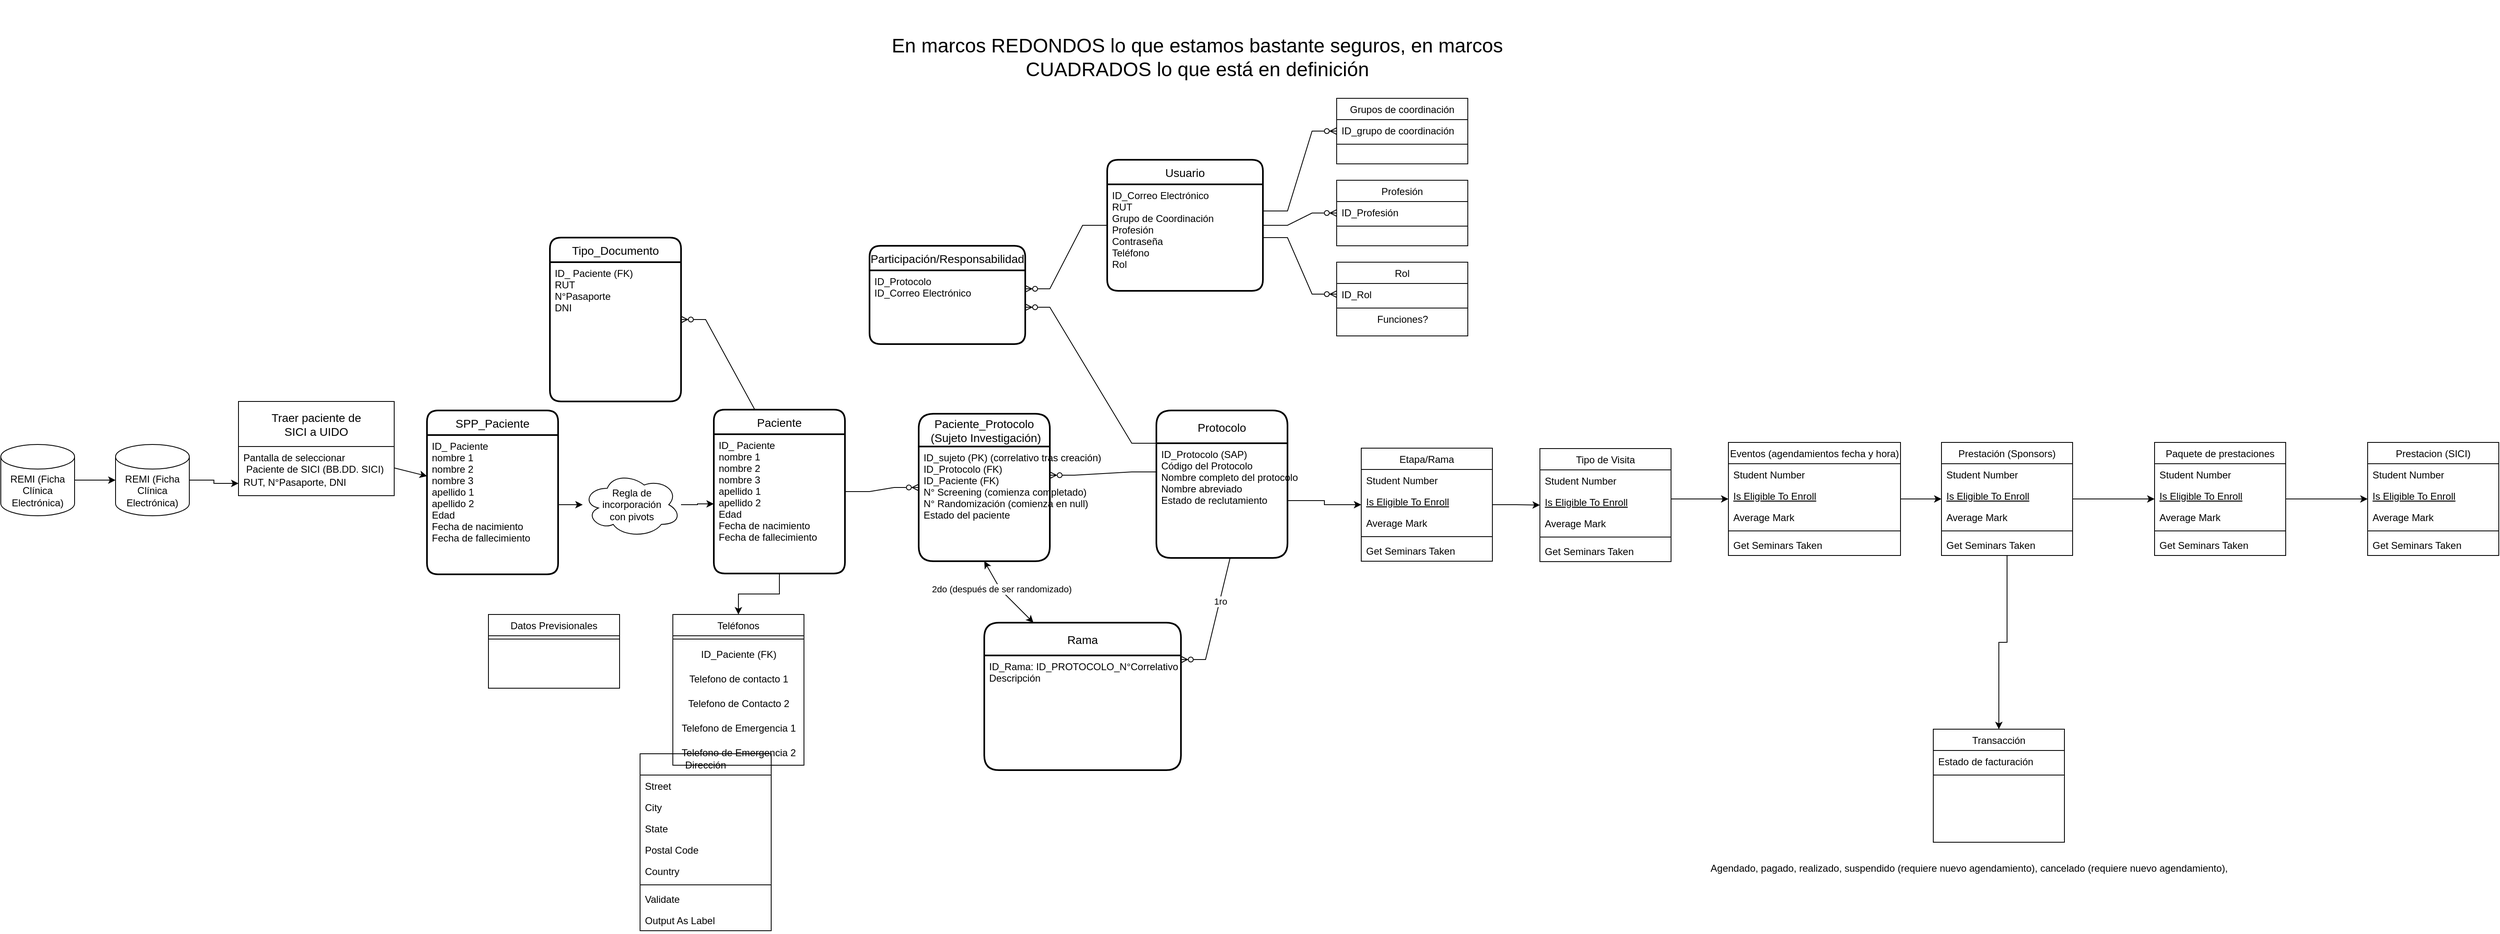 <mxfile version="20.4.0" type="github">
  <diagram id="C5RBs43oDa-KdzZeNtuy" name="Modelo de datos">
    <mxGraphModel dx="2506" dy="1562" grid="1" gridSize="10" guides="1" tooltips="1" connect="1" arrows="1" fold="1" page="1" pageScale="1" pageWidth="827" pageHeight="1169" math="0" shadow="0">
      <root>
        <mxCell id="WIyWlLk6GJQsqaUBKTNV-0" />
        <mxCell id="WIyWlLk6GJQsqaUBKTNV-1" parent="WIyWlLk6GJQsqaUBKTNV-0" />
        <mxCell id="o2q1ifa4VH7G2egXARDQ-42" style="edgeStyle=orthogonalEdgeStyle;rounded=0;orthogonalLoop=1;jettySize=auto;html=1;exitX=1;exitY=0.5;exitDx=0;exitDy=0;" parent="WIyWlLk6GJQsqaUBKTNV-1" source="6zTSTTlQzJXJBrJj9n_g-30" target="z5YawjzfUHT3OrqKKdno-17" edge="1">
          <mxGeometry relative="1" as="geometry">
            <mxPoint x="850.0" y="588" as="sourcePoint" />
          </mxGeometry>
        </mxCell>
        <mxCell id="o2q1ifa4VH7G2egXARDQ-59" value="" style="edgeStyle=orthogonalEdgeStyle;rounded=0;orthogonalLoop=1;jettySize=auto;html=1;" parent="WIyWlLk6GJQsqaUBKTNV-1" source="zkfFHV4jXpPFQw0GAbJ--6" target="z5YawjzfUHT3OrqKKdno-11" edge="1">
          <mxGeometry relative="1" as="geometry" />
        </mxCell>
        <mxCell id="zkfFHV4jXpPFQw0GAbJ--6" value="Paquete de prestaciones" style="swimlane;fontStyle=0;align=center;verticalAlign=top;childLayout=stackLayout;horizontal=1;startSize=26;horizontalStack=0;resizeParent=1;resizeLast=0;collapsible=1;marginBottom=0;rounded=0;shadow=0;strokeWidth=1;" parent="WIyWlLk6GJQsqaUBKTNV-1" vertex="1">
          <mxGeometry x="1648" y="530" width="160" height="138" as="geometry">
            <mxRectangle x="130" y="380" width="160" height="26" as="alternateBounds" />
          </mxGeometry>
        </mxCell>
        <mxCell id="zkfFHV4jXpPFQw0GAbJ--7" value="Student Number" style="text;align=left;verticalAlign=top;spacingLeft=4;spacingRight=4;overflow=hidden;rotatable=0;points=[[0,0.5],[1,0.5]];portConstraint=eastwest;" parent="zkfFHV4jXpPFQw0GAbJ--6" vertex="1">
          <mxGeometry y="26" width="160" height="26" as="geometry" />
        </mxCell>
        <mxCell id="zkfFHV4jXpPFQw0GAbJ--10" value="Is Eligible To Enroll" style="text;align=left;verticalAlign=top;spacingLeft=4;spacingRight=4;overflow=hidden;rotatable=0;points=[[0,0.5],[1,0.5]];portConstraint=eastwest;fontStyle=4" parent="zkfFHV4jXpPFQw0GAbJ--6" vertex="1">
          <mxGeometry y="52" width="160" height="26" as="geometry" />
        </mxCell>
        <mxCell id="zkfFHV4jXpPFQw0GAbJ--8" value="Average Mark" style="text;align=left;verticalAlign=top;spacingLeft=4;spacingRight=4;overflow=hidden;rotatable=0;points=[[0,0.5],[1,0.5]];portConstraint=eastwest;rounded=0;shadow=0;html=0;" parent="zkfFHV4jXpPFQw0GAbJ--6" vertex="1">
          <mxGeometry y="78" width="160" height="26" as="geometry" />
        </mxCell>
        <mxCell id="zkfFHV4jXpPFQw0GAbJ--9" value="" style="line;html=1;strokeWidth=1;align=left;verticalAlign=middle;spacingTop=-1;spacingLeft=3;spacingRight=3;rotatable=0;labelPosition=right;points=[];portConstraint=eastwest;" parent="zkfFHV4jXpPFQw0GAbJ--6" vertex="1">
          <mxGeometry y="104" width="160" height="8" as="geometry" />
        </mxCell>
        <mxCell id="zkfFHV4jXpPFQw0GAbJ--11" value="Get Seminars Taken" style="text;align=left;verticalAlign=top;spacingLeft=4;spacingRight=4;overflow=hidden;rotatable=0;points=[[0,0.5],[1,0.5]];portConstraint=eastwest;" parent="zkfFHV4jXpPFQw0GAbJ--6" vertex="1">
          <mxGeometry y="112" width="160" height="26" as="geometry" />
        </mxCell>
        <mxCell id="zkfFHV4jXpPFQw0GAbJ--17" value="Dirección" style="swimlane;fontStyle=0;align=center;verticalAlign=top;childLayout=stackLayout;horizontal=1;startSize=26;horizontalStack=0;resizeParent=1;resizeLast=0;collapsible=1;marginBottom=0;rounded=0;shadow=0;strokeWidth=1;" parent="WIyWlLk6GJQsqaUBKTNV-1" vertex="1">
          <mxGeometry x="-200" y="910" width="160" height="216" as="geometry">
            <mxRectangle x="550" y="140" width="160" height="26" as="alternateBounds" />
          </mxGeometry>
        </mxCell>
        <mxCell id="zkfFHV4jXpPFQw0GAbJ--18" value="Street" style="text;align=left;verticalAlign=top;spacingLeft=4;spacingRight=4;overflow=hidden;rotatable=0;points=[[0,0.5],[1,0.5]];portConstraint=eastwest;" parent="zkfFHV4jXpPFQw0GAbJ--17" vertex="1">
          <mxGeometry y="26" width="160" height="26" as="geometry" />
        </mxCell>
        <mxCell id="zkfFHV4jXpPFQw0GAbJ--19" value="City" style="text;align=left;verticalAlign=top;spacingLeft=4;spacingRight=4;overflow=hidden;rotatable=0;points=[[0,0.5],[1,0.5]];portConstraint=eastwest;rounded=0;shadow=0;html=0;" parent="zkfFHV4jXpPFQw0GAbJ--17" vertex="1">
          <mxGeometry y="52" width="160" height="26" as="geometry" />
        </mxCell>
        <mxCell id="zkfFHV4jXpPFQw0GAbJ--20" value="State" style="text;align=left;verticalAlign=top;spacingLeft=4;spacingRight=4;overflow=hidden;rotatable=0;points=[[0,0.5],[1,0.5]];portConstraint=eastwest;rounded=0;shadow=0;html=0;" parent="zkfFHV4jXpPFQw0GAbJ--17" vertex="1">
          <mxGeometry y="78" width="160" height="26" as="geometry" />
        </mxCell>
        <mxCell id="zkfFHV4jXpPFQw0GAbJ--21" value="Postal Code" style="text;align=left;verticalAlign=top;spacingLeft=4;spacingRight=4;overflow=hidden;rotatable=0;points=[[0,0.5],[1,0.5]];portConstraint=eastwest;rounded=0;shadow=0;html=0;" parent="zkfFHV4jXpPFQw0GAbJ--17" vertex="1">
          <mxGeometry y="104" width="160" height="26" as="geometry" />
        </mxCell>
        <mxCell id="zkfFHV4jXpPFQw0GAbJ--22" value="Country" style="text;align=left;verticalAlign=top;spacingLeft=4;spacingRight=4;overflow=hidden;rotatable=0;points=[[0,0.5],[1,0.5]];portConstraint=eastwest;rounded=0;shadow=0;html=0;" parent="zkfFHV4jXpPFQw0GAbJ--17" vertex="1">
          <mxGeometry y="130" width="160" height="26" as="geometry" />
        </mxCell>
        <mxCell id="zkfFHV4jXpPFQw0GAbJ--23" value="" style="line;html=1;strokeWidth=1;align=left;verticalAlign=middle;spacingTop=-1;spacingLeft=3;spacingRight=3;rotatable=0;labelPosition=right;points=[];portConstraint=eastwest;" parent="zkfFHV4jXpPFQw0GAbJ--17" vertex="1">
          <mxGeometry y="156" width="160" height="8" as="geometry" />
        </mxCell>
        <mxCell id="zkfFHV4jXpPFQw0GAbJ--24" value="Validate" style="text;align=left;verticalAlign=top;spacingLeft=4;spacingRight=4;overflow=hidden;rotatable=0;points=[[0,0.5],[1,0.5]];portConstraint=eastwest;" parent="zkfFHV4jXpPFQw0GAbJ--17" vertex="1">
          <mxGeometry y="164" width="160" height="26" as="geometry" />
        </mxCell>
        <mxCell id="zkfFHV4jXpPFQw0GAbJ--25" value="Output As Label" style="text;align=left;verticalAlign=top;spacingLeft=4;spacingRight=4;overflow=hidden;rotatable=0;points=[[0,0.5],[1,0.5]];portConstraint=eastwest;" parent="zkfFHV4jXpPFQw0GAbJ--17" vertex="1">
          <mxGeometry y="190" width="160" height="26" as="geometry" />
        </mxCell>
        <mxCell id="z5YawjzfUHT3OrqKKdno-11" value="Prestacion (SICI)" style="swimlane;fontStyle=0;align=center;verticalAlign=top;childLayout=stackLayout;horizontal=1;startSize=26;horizontalStack=0;resizeParent=1;resizeLast=0;collapsible=1;marginBottom=0;rounded=0;shadow=0;strokeWidth=1;" parent="WIyWlLk6GJQsqaUBKTNV-1" vertex="1">
          <mxGeometry x="1908" y="530" width="160" height="138" as="geometry">
            <mxRectangle x="130" y="380" width="160" height="26" as="alternateBounds" />
          </mxGeometry>
        </mxCell>
        <mxCell id="z5YawjzfUHT3OrqKKdno-12" value="Student Number" style="text;align=left;verticalAlign=top;spacingLeft=4;spacingRight=4;overflow=hidden;rotatable=0;points=[[0,0.5],[1,0.5]];portConstraint=eastwest;" parent="z5YawjzfUHT3OrqKKdno-11" vertex="1">
          <mxGeometry y="26" width="160" height="26" as="geometry" />
        </mxCell>
        <mxCell id="z5YawjzfUHT3OrqKKdno-13" value="Is Eligible To Enroll" style="text;align=left;verticalAlign=top;spacingLeft=4;spacingRight=4;overflow=hidden;rotatable=0;points=[[0,0.5],[1,0.5]];portConstraint=eastwest;fontStyle=4" parent="z5YawjzfUHT3OrqKKdno-11" vertex="1">
          <mxGeometry y="52" width="160" height="26" as="geometry" />
        </mxCell>
        <mxCell id="z5YawjzfUHT3OrqKKdno-14" value="Average Mark" style="text;align=left;verticalAlign=top;spacingLeft=4;spacingRight=4;overflow=hidden;rotatable=0;points=[[0,0.5],[1,0.5]];portConstraint=eastwest;rounded=0;shadow=0;html=0;" parent="z5YawjzfUHT3OrqKKdno-11" vertex="1">
          <mxGeometry y="78" width="160" height="26" as="geometry" />
        </mxCell>
        <mxCell id="z5YawjzfUHT3OrqKKdno-15" value="" style="line;html=1;strokeWidth=1;align=left;verticalAlign=middle;spacingTop=-1;spacingLeft=3;spacingRight=3;rotatable=0;labelPosition=right;points=[];portConstraint=eastwest;" parent="z5YawjzfUHT3OrqKKdno-11" vertex="1">
          <mxGeometry y="104" width="160" height="8" as="geometry" />
        </mxCell>
        <mxCell id="z5YawjzfUHT3OrqKKdno-16" value="Get Seminars Taken" style="text;align=left;verticalAlign=top;spacingLeft=4;spacingRight=4;overflow=hidden;rotatable=0;points=[[0,0.5],[1,0.5]];portConstraint=eastwest;" parent="z5YawjzfUHT3OrqKKdno-11" vertex="1">
          <mxGeometry y="112" width="160" height="26" as="geometry" />
        </mxCell>
        <mxCell id="o2q1ifa4VH7G2egXARDQ-8" value="" style="edgeStyle=orthogonalEdgeStyle;rounded=0;orthogonalLoop=1;jettySize=auto;html=1;" parent="WIyWlLk6GJQsqaUBKTNV-1" source="z5YawjzfUHT3OrqKKdno-17" target="o2q1ifa4VH7G2egXARDQ-2" edge="1">
          <mxGeometry relative="1" as="geometry" />
        </mxCell>
        <mxCell id="z5YawjzfUHT3OrqKKdno-17" value="Etapa/Rama" style="swimlane;fontStyle=0;align=center;verticalAlign=top;childLayout=stackLayout;horizontal=1;startSize=26;horizontalStack=0;resizeParent=1;resizeLast=0;collapsible=1;marginBottom=0;rounded=0;shadow=0;strokeWidth=1;" parent="WIyWlLk6GJQsqaUBKTNV-1" vertex="1">
          <mxGeometry x="680" y="537" width="160" height="138" as="geometry">
            <mxRectangle x="130" y="380" width="160" height="26" as="alternateBounds" />
          </mxGeometry>
        </mxCell>
        <mxCell id="z5YawjzfUHT3OrqKKdno-18" value="Student Number" style="text;align=left;verticalAlign=top;spacingLeft=4;spacingRight=4;overflow=hidden;rotatable=0;points=[[0,0.5],[1,0.5]];portConstraint=eastwest;" parent="z5YawjzfUHT3OrqKKdno-17" vertex="1">
          <mxGeometry y="26" width="160" height="26" as="geometry" />
        </mxCell>
        <mxCell id="z5YawjzfUHT3OrqKKdno-19" value="Is Eligible To Enroll" style="text;align=left;verticalAlign=top;spacingLeft=4;spacingRight=4;overflow=hidden;rotatable=0;points=[[0,0.5],[1,0.5]];portConstraint=eastwest;fontStyle=4" parent="z5YawjzfUHT3OrqKKdno-17" vertex="1">
          <mxGeometry y="52" width="160" height="26" as="geometry" />
        </mxCell>
        <mxCell id="z5YawjzfUHT3OrqKKdno-20" value="Average Mark" style="text;align=left;verticalAlign=top;spacingLeft=4;spacingRight=4;overflow=hidden;rotatable=0;points=[[0,0.5],[1,0.5]];portConstraint=eastwest;rounded=0;shadow=0;html=0;" parent="z5YawjzfUHT3OrqKKdno-17" vertex="1">
          <mxGeometry y="78" width="160" height="26" as="geometry" />
        </mxCell>
        <mxCell id="z5YawjzfUHT3OrqKKdno-21" value="" style="line;html=1;strokeWidth=1;align=left;verticalAlign=middle;spacingTop=-1;spacingLeft=3;spacingRight=3;rotatable=0;labelPosition=right;points=[];portConstraint=eastwest;" parent="z5YawjzfUHT3OrqKKdno-17" vertex="1">
          <mxGeometry y="104" width="160" height="8" as="geometry" />
        </mxCell>
        <mxCell id="z5YawjzfUHT3OrqKKdno-22" value="Get Seminars Taken" style="text;align=left;verticalAlign=top;spacingLeft=4;spacingRight=4;overflow=hidden;rotatable=0;points=[[0,0.5],[1,0.5]];portConstraint=eastwest;" parent="z5YawjzfUHT3OrqKKdno-17" vertex="1">
          <mxGeometry y="112" width="160" height="26" as="geometry" />
        </mxCell>
        <mxCell id="o2q1ifa4VH7G2egXARDQ-2" value="Tipo de Visita" style="swimlane;fontStyle=0;align=center;verticalAlign=top;childLayout=stackLayout;horizontal=1;startSize=26;horizontalStack=0;resizeParent=1;resizeLast=0;collapsible=1;marginBottom=0;rounded=0;shadow=0;strokeWidth=1;" parent="WIyWlLk6GJQsqaUBKTNV-1" vertex="1">
          <mxGeometry x="898" y="537.5" width="160" height="138" as="geometry">
            <mxRectangle x="130" y="380" width="160" height="26" as="alternateBounds" />
          </mxGeometry>
        </mxCell>
        <mxCell id="o2q1ifa4VH7G2egXARDQ-3" value="Student Number" style="text;align=left;verticalAlign=top;spacingLeft=4;spacingRight=4;overflow=hidden;rotatable=0;points=[[0,0.5],[1,0.5]];portConstraint=eastwest;" parent="o2q1ifa4VH7G2egXARDQ-2" vertex="1">
          <mxGeometry y="26" width="160" height="26" as="geometry" />
        </mxCell>
        <mxCell id="o2q1ifa4VH7G2egXARDQ-4" value="Is Eligible To Enroll" style="text;align=left;verticalAlign=top;spacingLeft=4;spacingRight=4;overflow=hidden;rotatable=0;points=[[0,0.5],[1,0.5]];portConstraint=eastwest;fontStyle=4" parent="o2q1ifa4VH7G2egXARDQ-2" vertex="1">
          <mxGeometry y="52" width="160" height="26" as="geometry" />
        </mxCell>
        <mxCell id="o2q1ifa4VH7G2egXARDQ-5" value="Average Mark" style="text;align=left;verticalAlign=top;spacingLeft=4;spacingRight=4;overflow=hidden;rotatable=0;points=[[0,0.5],[1,0.5]];portConstraint=eastwest;rounded=0;shadow=0;html=0;" parent="o2q1ifa4VH7G2egXARDQ-2" vertex="1">
          <mxGeometry y="78" width="160" height="26" as="geometry" />
        </mxCell>
        <mxCell id="o2q1ifa4VH7G2egXARDQ-6" value="" style="line;html=1;strokeWidth=1;align=left;verticalAlign=middle;spacingTop=-1;spacingLeft=3;spacingRight=3;rotatable=0;labelPosition=right;points=[];portConstraint=eastwest;" parent="o2q1ifa4VH7G2egXARDQ-2" vertex="1">
          <mxGeometry y="104" width="160" height="8" as="geometry" />
        </mxCell>
        <mxCell id="o2q1ifa4VH7G2egXARDQ-7" value="Get Seminars Taken" style="text;align=left;verticalAlign=top;spacingLeft=4;spacingRight=4;overflow=hidden;rotatable=0;points=[[0,0.5],[1,0.5]];portConstraint=eastwest;" parent="o2q1ifa4VH7G2egXARDQ-2" vertex="1">
          <mxGeometry y="112" width="160" height="26" as="geometry" />
        </mxCell>
        <mxCell id="o2q1ifa4VH7G2egXARDQ-58" value="" style="edgeStyle=orthogonalEdgeStyle;rounded=0;orthogonalLoop=1;jettySize=auto;html=1;" parent="WIyWlLk6GJQsqaUBKTNV-1" source="o2q1ifa4VH7G2egXARDQ-9" target="zkfFHV4jXpPFQw0GAbJ--6" edge="1">
          <mxGeometry relative="1" as="geometry" />
        </mxCell>
        <mxCell id="o2q1ifa4VH7G2egXARDQ-9" value="Prestación (Sponsors)" style="swimlane;fontStyle=0;align=center;verticalAlign=top;childLayout=stackLayout;horizontal=1;startSize=26;horizontalStack=0;resizeParent=1;resizeLast=0;collapsible=1;marginBottom=0;rounded=0;shadow=0;strokeWidth=1;" parent="WIyWlLk6GJQsqaUBKTNV-1" vertex="1">
          <mxGeometry x="1388" y="530" width="160" height="138" as="geometry">
            <mxRectangle x="130" y="380" width="160" height="26" as="alternateBounds" />
          </mxGeometry>
        </mxCell>
        <mxCell id="o2q1ifa4VH7G2egXARDQ-10" value="Student Number" style="text;align=left;verticalAlign=top;spacingLeft=4;spacingRight=4;overflow=hidden;rotatable=0;points=[[0,0.5],[1,0.5]];portConstraint=eastwest;" parent="o2q1ifa4VH7G2egXARDQ-9" vertex="1">
          <mxGeometry y="26" width="160" height="26" as="geometry" />
        </mxCell>
        <mxCell id="o2q1ifa4VH7G2egXARDQ-11" value="Is Eligible To Enroll" style="text;align=left;verticalAlign=top;spacingLeft=4;spacingRight=4;overflow=hidden;rotatable=0;points=[[0,0.5],[1,0.5]];portConstraint=eastwest;fontStyle=4" parent="o2q1ifa4VH7G2egXARDQ-9" vertex="1">
          <mxGeometry y="52" width="160" height="26" as="geometry" />
        </mxCell>
        <mxCell id="o2q1ifa4VH7G2egXARDQ-12" value="Average Mark" style="text;align=left;verticalAlign=top;spacingLeft=4;spacingRight=4;overflow=hidden;rotatable=0;points=[[0,0.5],[1,0.5]];portConstraint=eastwest;rounded=0;shadow=0;html=0;" parent="o2q1ifa4VH7G2egXARDQ-9" vertex="1">
          <mxGeometry y="78" width="160" height="26" as="geometry" />
        </mxCell>
        <mxCell id="o2q1ifa4VH7G2egXARDQ-13" value="" style="line;html=1;strokeWidth=1;align=left;verticalAlign=middle;spacingTop=-1;spacingLeft=3;spacingRight=3;rotatable=0;labelPosition=right;points=[];portConstraint=eastwest;" parent="o2q1ifa4VH7G2egXARDQ-9" vertex="1">
          <mxGeometry y="104" width="160" height="8" as="geometry" />
        </mxCell>
        <mxCell id="o2q1ifa4VH7G2egXARDQ-14" value="Get Seminars Taken" style="text;align=left;verticalAlign=top;spacingLeft=4;spacingRight=4;overflow=hidden;rotatable=0;points=[[0,0.5],[1,0.5]];portConstraint=eastwest;" parent="o2q1ifa4VH7G2egXARDQ-9" vertex="1">
          <mxGeometry y="112" width="160" height="26" as="geometry" />
        </mxCell>
        <mxCell id="o2q1ifa4VH7G2egXARDQ-44" value="Transacción" style="swimlane;fontStyle=0;align=center;verticalAlign=top;childLayout=stackLayout;horizontal=1;startSize=26;horizontalStack=0;resizeParent=1;resizeLast=0;collapsible=1;marginBottom=0;rounded=0;shadow=0;strokeWidth=1;" parent="WIyWlLk6GJQsqaUBKTNV-1" vertex="1">
          <mxGeometry x="1378" y="880" width="160" height="138" as="geometry">
            <mxRectangle x="130" y="380" width="160" height="26" as="alternateBounds" />
          </mxGeometry>
        </mxCell>
        <mxCell id="o2q1ifa4VH7G2egXARDQ-45" value="Estado de facturación" style="text;align=left;verticalAlign=top;spacingLeft=4;spacingRight=4;overflow=hidden;rotatable=0;points=[[0,0.5],[1,0.5]];portConstraint=eastwest;" parent="o2q1ifa4VH7G2egXARDQ-44" vertex="1">
          <mxGeometry y="26" width="160" height="26" as="geometry" />
        </mxCell>
        <mxCell id="o2q1ifa4VH7G2egXARDQ-48" value="" style="line;html=1;strokeWidth=1;align=left;verticalAlign=middle;spacingTop=-1;spacingLeft=3;spacingRight=3;rotatable=0;labelPosition=right;points=[];portConstraint=eastwest;" parent="o2q1ifa4VH7G2egXARDQ-44" vertex="1">
          <mxGeometry y="52" width="160" height="8" as="geometry" />
        </mxCell>
        <mxCell id="o2q1ifa4VH7G2egXARDQ-54" value="Agendado, pagado, realizado, suspendido (requiere nuevo agendamiento), cancelado (requiere nuevo agendamiento),&amp;nbsp;" style="text;html=1;align=center;verticalAlign=middle;resizable=0;points=[];autosize=1;strokeColor=none;fillColor=none;" parent="WIyWlLk6GJQsqaUBKTNV-1" vertex="1">
          <mxGeometry x="1098" y="1040" width="650" height="20" as="geometry" />
        </mxCell>
        <mxCell id="o2q1ifa4VH7G2egXARDQ-69" value="Grupos de coordinación&#xa;" style="swimlane;fontStyle=0;align=center;verticalAlign=top;childLayout=stackLayout;horizontal=1;startSize=26;horizontalStack=0;resizeParent=1;resizeLast=0;collapsible=1;marginBottom=0;rounded=0;shadow=0;strokeWidth=1;" parent="WIyWlLk6GJQsqaUBKTNV-1" vertex="1">
          <mxGeometry x="650" y="110" width="160" height="80" as="geometry">
            <mxRectangle x="340" y="380" width="170" height="26" as="alternateBounds" />
          </mxGeometry>
        </mxCell>
        <mxCell id="o2q1ifa4VH7G2egXARDQ-70" value="ID_grupo de coordinación" style="text;align=left;verticalAlign=top;spacingLeft=4;spacingRight=4;overflow=hidden;rotatable=0;points=[[0,0.5],[1,0.5]];portConstraint=eastwest;" parent="o2q1ifa4VH7G2egXARDQ-69" vertex="1">
          <mxGeometry y="26" width="160" height="26" as="geometry" />
        </mxCell>
        <mxCell id="o2q1ifa4VH7G2egXARDQ-77" value="" style="line;html=1;strokeWidth=1;align=left;verticalAlign=middle;spacingTop=-1;spacingLeft=3;spacingRight=3;rotatable=0;labelPosition=right;points=[];portConstraint=eastwest;" parent="o2q1ifa4VH7G2egXARDQ-69" vertex="1">
          <mxGeometry y="52" width="160" height="8" as="geometry" />
        </mxCell>
        <mxCell id="o2q1ifa4VH7G2egXARDQ-78" value="Profesión" style="swimlane;fontStyle=0;align=center;verticalAlign=top;childLayout=stackLayout;horizontal=1;startSize=26;horizontalStack=0;resizeParent=1;resizeLast=0;collapsible=1;marginBottom=0;rounded=0;shadow=0;strokeWidth=1;" parent="WIyWlLk6GJQsqaUBKTNV-1" vertex="1">
          <mxGeometry x="650" y="210" width="160" height="80" as="geometry">
            <mxRectangle x="340" y="380" width="170" height="26" as="alternateBounds" />
          </mxGeometry>
        </mxCell>
        <mxCell id="o2q1ifa4VH7G2egXARDQ-79" value="ID_Profesión" style="text;align=left;verticalAlign=top;spacingLeft=4;spacingRight=4;overflow=hidden;rotatable=0;points=[[0,0.5],[1,0.5]];portConstraint=eastwest;" parent="o2q1ifa4VH7G2egXARDQ-78" vertex="1">
          <mxGeometry y="26" width="160" height="26" as="geometry" />
        </mxCell>
        <mxCell id="o2q1ifa4VH7G2egXARDQ-80" value="" style="line;html=1;strokeWidth=1;align=left;verticalAlign=middle;spacingTop=-1;spacingLeft=3;spacingRight=3;rotatable=0;labelPosition=right;points=[];portConstraint=eastwest;" parent="o2q1ifa4VH7G2egXARDQ-78" vertex="1">
          <mxGeometry y="52" width="160" height="8" as="geometry" />
        </mxCell>
        <mxCell id="o2q1ifa4VH7G2egXARDQ-81" value="Rol" style="swimlane;fontStyle=0;align=center;verticalAlign=top;childLayout=stackLayout;horizontal=1;startSize=26;horizontalStack=0;resizeParent=1;resizeLast=0;collapsible=1;marginBottom=0;rounded=0;shadow=0;strokeWidth=1;" parent="WIyWlLk6GJQsqaUBKTNV-1" vertex="1">
          <mxGeometry x="650" y="310" width="160" height="90" as="geometry">
            <mxRectangle x="340" y="380" width="170" height="26" as="alternateBounds" />
          </mxGeometry>
        </mxCell>
        <mxCell id="o2q1ifa4VH7G2egXARDQ-82" value="ID_Rol" style="text;align=left;verticalAlign=top;spacingLeft=4;spacingRight=4;overflow=hidden;rotatable=0;points=[[0,0.5],[1,0.5]];portConstraint=eastwest;" parent="o2q1ifa4VH7G2egXARDQ-81" vertex="1">
          <mxGeometry y="26" width="160" height="26" as="geometry" />
        </mxCell>
        <mxCell id="o2q1ifa4VH7G2egXARDQ-83" value="" style="line;html=1;strokeWidth=1;align=left;verticalAlign=middle;spacingTop=-1;spacingLeft=3;spacingRight=3;rotatable=0;labelPosition=right;points=[];portConstraint=eastwest;" parent="o2q1ifa4VH7G2egXARDQ-81" vertex="1">
          <mxGeometry y="52" width="160" height="8" as="geometry" />
        </mxCell>
        <mxCell id="o2q1ifa4VH7G2egXARDQ-98" value="Funciones?" style="text;html=1;align=center;verticalAlign=middle;resizable=0;points=[];autosize=1;strokeColor=none;fillColor=none;" parent="o2q1ifa4VH7G2egXARDQ-81" vertex="1">
          <mxGeometry y="60" width="160" height="20" as="geometry" />
        </mxCell>
        <mxCell id="o2q1ifa4VH7G2egXARDQ-86" value="" style="edgeStyle=entityRelationEdgeStyle;fontSize=12;html=1;endArrow=ERzeroToMany;endFill=1;rounded=0;exitX=1;exitY=0.25;exitDx=0;exitDy=0;" parent="WIyWlLk6GJQsqaUBKTNV-1" source="6zTSTTlQzJXJBrJj9n_g-22" target="o2q1ifa4VH7G2egXARDQ-69" edge="1">
          <mxGeometry width="100" height="100" relative="1" as="geometry">
            <mxPoint x="560" y="258" as="sourcePoint" />
            <mxPoint x="630" y="200" as="targetPoint" />
          </mxGeometry>
        </mxCell>
        <mxCell id="o2q1ifa4VH7G2egXARDQ-87" value="" style="edgeStyle=entityRelationEdgeStyle;fontSize=12;html=1;endArrow=ERzeroToMany;endFill=1;rounded=0;" parent="WIyWlLk6GJQsqaUBKTNV-1" source="6zTSTTlQzJXJBrJj9n_g-21" target="o2q1ifa4VH7G2egXARDQ-78" edge="1">
          <mxGeometry width="100" height="100" relative="1" as="geometry">
            <mxPoint x="590" y="170" as="sourcePoint" />
            <mxPoint x="320" y="210" as="targetPoint" />
          </mxGeometry>
        </mxCell>
        <mxCell id="o2q1ifa4VH7G2egXARDQ-88" value="" style="edgeStyle=entityRelationEdgeStyle;fontSize=12;html=1;endArrow=ERzeroToMany;endFill=1;rounded=0;entryX=0;entryY=0.5;entryDx=0;entryDy=0;exitX=1;exitY=0.5;exitDx=0;exitDy=0;" parent="WIyWlLk6GJQsqaUBKTNV-1" source="6zTSTTlQzJXJBrJj9n_g-22" target="o2q1ifa4VH7G2egXARDQ-82" edge="1">
          <mxGeometry width="100" height="100" relative="1" as="geometry">
            <mxPoint x="560" y="258" as="sourcePoint" />
            <mxPoint x="320" y="320" as="targetPoint" />
          </mxGeometry>
        </mxCell>
        <mxCell id="o2q1ifa4VH7G2egXARDQ-99" value="Participación/Responsabilidad" style="swimlane;childLayout=stackLayout;horizontal=1;startSize=30;horizontalStack=0;rounded=1;fontSize=14;fontStyle=0;strokeWidth=2;resizeParent=0;resizeLast=1;shadow=0;dashed=0;align=center;" parent="WIyWlLk6GJQsqaUBKTNV-1" vertex="1">
          <mxGeometry x="80" y="290" width="190" height="120" as="geometry" />
        </mxCell>
        <mxCell id="o2q1ifa4VH7G2egXARDQ-100" value="ID_Protocolo&#xa;ID_Correo Electrónico" style="align=left;strokeColor=none;fillColor=none;spacingLeft=4;fontSize=12;verticalAlign=top;resizable=0;rotatable=0;part=1;" parent="o2q1ifa4VH7G2egXARDQ-99" vertex="1">
          <mxGeometry y="30" width="190" height="90" as="geometry" />
        </mxCell>
        <mxCell id="o2q1ifa4VH7G2egXARDQ-101" value="" style="edgeStyle=entityRelationEdgeStyle;fontSize=12;html=1;endArrow=ERzeroToMany;endFill=1;rounded=0;entryX=1;entryY=0.25;entryDx=0;entryDy=0;" parent="WIyWlLk6GJQsqaUBKTNV-1" source="6zTSTTlQzJXJBrJj9n_g-21" target="o2q1ifa4VH7G2egXARDQ-100" edge="1">
          <mxGeometry width="100" height="100" relative="1" as="geometry">
            <mxPoint x="450" y="286" as="sourcePoint" />
            <mxPoint x="190" y="370" as="targetPoint" />
          </mxGeometry>
        </mxCell>
        <mxCell id="6zTSTTlQzJXJBrJj9n_g-49" value="" style="edgeStyle=orthogonalEdgeStyle;rounded=0;orthogonalLoop=1;jettySize=auto;html=1;fontSize=24;" parent="WIyWlLk6GJQsqaUBKTNV-1" source="OjmSdSg9R2nAoR8jusWb-0" target="o2q1ifa4VH7G2egXARDQ-9" edge="1">
          <mxGeometry relative="1" as="geometry" />
        </mxCell>
        <mxCell id="OjmSdSg9R2nAoR8jusWb-0" value="Eventos (agendamientos fecha y hora)" style="swimlane;fontStyle=0;align=center;verticalAlign=top;childLayout=stackLayout;horizontal=1;startSize=26;horizontalStack=0;resizeParent=1;resizeLast=0;collapsible=1;marginBottom=0;rounded=0;shadow=0;strokeWidth=1;hachureGap=4;" parent="WIyWlLk6GJQsqaUBKTNV-1" vertex="1">
          <mxGeometry x="1128" y="530" width="210" height="138" as="geometry">
            <mxRectangle x="130" y="380" width="160" height="26" as="alternateBounds" />
          </mxGeometry>
        </mxCell>
        <mxCell id="OjmSdSg9R2nAoR8jusWb-1" value="Student Number" style="text;align=left;verticalAlign=top;spacingLeft=4;spacingRight=4;overflow=hidden;rotatable=0;points=[[0,0.5],[1,0.5]];portConstraint=eastwest;" parent="OjmSdSg9R2nAoR8jusWb-0" vertex="1">
          <mxGeometry y="26" width="210" height="26" as="geometry" />
        </mxCell>
        <mxCell id="OjmSdSg9R2nAoR8jusWb-2" value="Is Eligible To Enroll" style="text;align=left;verticalAlign=top;spacingLeft=4;spacingRight=4;overflow=hidden;rotatable=0;points=[[0,0.5],[1,0.5]];portConstraint=eastwest;fontStyle=4" parent="OjmSdSg9R2nAoR8jusWb-0" vertex="1">
          <mxGeometry y="52" width="210" height="26" as="geometry" />
        </mxCell>
        <mxCell id="OjmSdSg9R2nAoR8jusWb-3" value="Average Mark" style="text;align=left;verticalAlign=top;spacingLeft=4;spacingRight=4;overflow=hidden;rotatable=0;points=[[0,0.5],[1,0.5]];portConstraint=eastwest;rounded=0;shadow=0;html=0;" parent="OjmSdSg9R2nAoR8jusWb-0" vertex="1">
          <mxGeometry y="78" width="210" height="26" as="geometry" />
        </mxCell>
        <mxCell id="OjmSdSg9R2nAoR8jusWb-4" value="" style="line;html=1;strokeWidth=1;align=left;verticalAlign=middle;spacingTop=-1;spacingLeft=3;spacingRight=3;rotatable=0;labelPosition=right;points=[];portConstraint=eastwest;" parent="OjmSdSg9R2nAoR8jusWb-0" vertex="1">
          <mxGeometry y="104" width="210" height="8" as="geometry" />
        </mxCell>
        <mxCell id="OjmSdSg9R2nAoR8jusWb-5" value="Get Seminars Taken" style="text;align=left;verticalAlign=top;spacingLeft=4;spacingRight=4;overflow=hidden;rotatable=0;points=[[0,0.5],[1,0.5]];portConstraint=eastwest;" parent="OjmSdSg9R2nAoR8jusWb-0" vertex="1">
          <mxGeometry y="112" width="210" height="26" as="geometry" />
        </mxCell>
        <mxCell id="6zTSTTlQzJXJBrJj9n_g-6" value="" style="edgeStyle=entityRelationEdgeStyle;fontSize=12;html=1;endArrow=ERzeroToMany;endFill=1;rounded=0;entryX=1;entryY=0.5;entryDx=0;entryDy=0;exitX=0;exitY=0;exitDx=0;exitDy=0;" parent="WIyWlLk6GJQsqaUBKTNV-1" source="6zTSTTlQzJXJBrJj9n_g-30" target="o2q1ifa4VH7G2egXARDQ-100" edge="1">
          <mxGeometry width="100" height="100" relative="1" as="geometry">
            <mxPoint x="690.0" y="532" as="sourcePoint" />
            <mxPoint x="320" y="400" as="targetPoint" />
          </mxGeometry>
        </mxCell>
        <mxCell id="6zTSTTlQzJXJBrJj9n_g-8" value="Paciente" style="swimlane;childLayout=stackLayout;horizontal=1;startSize=30;horizontalStack=0;rounded=1;fontSize=14;fontStyle=0;strokeWidth=2;resizeParent=0;resizeLast=1;shadow=0;dashed=0;align=center;" parent="WIyWlLk6GJQsqaUBKTNV-1" vertex="1">
          <mxGeometry x="-110" y="490" width="160" height="200" as="geometry" />
        </mxCell>
        <mxCell id="6zTSTTlQzJXJBrJj9n_g-9" value="ID_ Paciente&#xa;nombre 1&#xa;nombre 2&#xa;nombre 3&#xa;apellido 1&#xa;apellido 2&#xa;Edad&#xa;Fecha de nacimiento&#xa;Fecha de fallecimiento" style="align=left;strokeColor=none;fillColor=none;spacingLeft=4;fontSize=12;verticalAlign=top;resizable=0;rotatable=0;part=1;" parent="6zTSTTlQzJXJBrJj9n_g-8" vertex="1">
          <mxGeometry y="30" width="160" height="170" as="geometry" />
        </mxCell>
        <mxCell id="6zTSTTlQzJXJBrJj9n_g-10" value="REMI (Ficha Clínica Electrónica)" style="shape=cylinder3;whiteSpace=wrap;html=1;boundedLbl=1;backgroundOutline=1;size=15;" parent="WIyWlLk6GJQsqaUBKTNV-1" vertex="1">
          <mxGeometry x="-980" y="532.5" width="90" height="87" as="geometry" />
        </mxCell>
        <mxCell id="6zTSTTlQzJXJBrJj9n_g-11" value="" style="endArrow=classic;html=1;rounded=0;exitX=1;exitY=0.5;exitDx=0;exitDy=0;exitPerimeter=0;" parent="WIyWlLk6GJQsqaUBKTNV-1" source="6zTSTTlQzJXJBrJj9n_g-10" target="oAlLGOrR3hh61o7wbB05-12" edge="1">
          <mxGeometry width="50" height="50" relative="1" as="geometry">
            <mxPoint x="-260" y="710" as="sourcePoint" />
            <mxPoint x="-350" y="581" as="targetPoint" />
          </mxGeometry>
        </mxCell>
        <mxCell id="6zTSTTlQzJXJBrJj9n_g-14" value="Traer paciente de&#xa;SICI a UIDO" style="swimlane;fontStyle=0;childLayout=stackLayout;horizontal=1;startSize=55;horizontalStack=0;resizeParent=1;resizeParentMax=0;resizeLast=0;collapsible=1;marginBottom=0;align=center;fontSize=14;" parent="WIyWlLk6GJQsqaUBKTNV-1" vertex="1">
          <mxGeometry x="-690" y="480" width="190" height="115" as="geometry" />
        </mxCell>
        <mxCell id="6zTSTTlQzJXJBrJj9n_g-15" value="Pantalla de seleccionar&#xa; Paciente de SICI (BB.DD. SICI)" style="text;strokeColor=none;fillColor=none;spacingLeft=4;spacingRight=4;overflow=hidden;rotatable=0;points=[[0,0.5],[1,0.5]];portConstraint=eastwest;fontSize=12;" parent="6zTSTTlQzJXJBrJj9n_g-14" vertex="1">
          <mxGeometry y="55" width="190" height="30" as="geometry" />
        </mxCell>
        <mxCell id="6zTSTTlQzJXJBrJj9n_g-16" value="RUT, N°Pasaporte, DNI" style="text;strokeColor=none;fillColor=none;spacingLeft=4;spacingRight=4;overflow=hidden;rotatable=0;points=[[0,0.5],[1,0.5]];portConstraint=eastwest;fontSize=12;" parent="6zTSTTlQzJXJBrJj9n_g-14" vertex="1">
          <mxGeometry y="85" width="190" height="30" as="geometry" />
        </mxCell>
        <mxCell id="6zTSTTlQzJXJBrJj9n_g-18" value="" style="endArrow=classic;html=1;rounded=0;" parent="WIyWlLk6GJQsqaUBKTNV-1" source="6zTSTTlQzJXJBrJj9n_g-14" target="oAlLGOrR3hh61o7wbB05-26" edge="1">
          <mxGeometry width="50" height="50" relative="1" as="geometry">
            <mxPoint x="-380" y="591" as="sourcePoint" />
            <mxPoint x="-340" y="589.833" as="targetPoint" />
            <Array as="points" />
          </mxGeometry>
        </mxCell>
        <mxCell id="6zTSTTlQzJXJBrJj9n_g-21" value="Usuario" style="swimlane;childLayout=stackLayout;horizontal=1;startSize=30;horizontalStack=0;rounded=1;fontSize=14;fontStyle=0;strokeWidth=2;resizeParent=0;resizeLast=1;shadow=0;dashed=0;align=center;" parent="WIyWlLk6GJQsqaUBKTNV-1" vertex="1">
          <mxGeometry x="370" y="185" width="190" height="160" as="geometry" />
        </mxCell>
        <mxCell id="6zTSTTlQzJXJBrJj9n_g-22" value="ID_Correo Electrónico&#xa;RUT&#xa;Grupo de Coordinación&#xa;Profesión&#xa;Contraseña&#xa;Teléfono&#xa;Rol&#xa;" style="align=left;strokeColor=none;fillColor=none;spacingLeft=4;fontSize=12;verticalAlign=top;resizable=0;rotatable=0;part=1;" parent="6zTSTTlQzJXJBrJj9n_g-21" vertex="1">
          <mxGeometry y="30" width="190" height="130" as="geometry" />
        </mxCell>
        <mxCell id="6zTSTTlQzJXJBrJj9n_g-24" value="Paciente_Protocolo&#xa; (Sujeto Investigación)" style="swimlane;childLayout=stackLayout;horizontal=1;startSize=40;horizontalStack=0;rounded=1;fontSize=14;fontStyle=0;strokeWidth=2;resizeParent=0;resizeLast=1;shadow=0;dashed=0;align=center;" parent="WIyWlLk6GJQsqaUBKTNV-1" vertex="1">
          <mxGeometry x="140" y="495" width="160" height="180" as="geometry" />
        </mxCell>
        <mxCell id="6zTSTTlQzJXJBrJj9n_g-25" value="ID_sujeto (PK) (correlativo tras creación)&#xa;ID_Protocolo (FK)&#xa;ID_Paciente (FK)&#xa;N° Screening (comienza completado)&#xa;N° Randomización (comienza en null)&#xa;Estado del paciente" style="align=left;strokeColor=none;fillColor=none;spacingLeft=4;fontSize=12;verticalAlign=top;resizable=0;rotatable=0;part=1;" parent="6zTSTTlQzJXJBrJj9n_g-24" vertex="1">
          <mxGeometry y="40" width="160" height="140" as="geometry" />
        </mxCell>
        <mxCell id="6zTSTTlQzJXJBrJj9n_g-28" value="&lt;font style=&quot;font-size: 24px;&quot;&gt;En marcos REDONDOS lo que estamos bastante seguros, en marcos CUADRADOS lo que está en definición&lt;/font&gt;" style="text;html=1;strokeColor=none;fillColor=none;align=center;verticalAlign=middle;whiteSpace=wrap;rounded=0;" parent="WIyWlLk6GJQsqaUBKTNV-1" vertex="1">
          <mxGeometry x="70" y="-10" width="820" height="140" as="geometry" />
        </mxCell>
        <mxCell id="6zTSTTlQzJXJBrJj9n_g-29" value="Protocolo" style="swimlane;childLayout=stackLayout;horizontal=1;startSize=40;horizontalStack=0;rounded=1;fontSize=14;fontStyle=0;strokeWidth=2;resizeParent=0;resizeLast=1;shadow=0;dashed=0;align=center;" parent="WIyWlLk6GJQsqaUBKTNV-1" vertex="1">
          <mxGeometry x="430" y="491" width="160" height="180" as="geometry" />
        </mxCell>
        <mxCell id="6zTSTTlQzJXJBrJj9n_g-30" value="ID_Protocolo (SAP)&#xa;Código del Protocolo&#xa;Nombre completo del protocolo&#xa;Nombre abreviado&#xa;Estado de reclutamiento" style="align=left;strokeColor=none;fillColor=none;spacingLeft=4;fontSize=12;verticalAlign=top;resizable=0;rotatable=0;part=1;" parent="6zTSTTlQzJXJBrJj9n_g-29" vertex="1">
          <mxGeometry y="40" width="160" height="140" as="geometry" />
        </mxCell>
        <mxCell id="6zTSTTlQzJXJBrJj9n_g-31" value="" style="edgeStyle=entityRelationEdgeStyle;fontSize=12;html=1;endArrow=ERzeroToMany;endFill=1;rounded=0;entryX=1;entryY=0.25;entryDx=0;entryDy=0;exitX=0;exitY=0.25;exitDx=0;exitDy=0;" parent="WIyWlLk6GJQsqaUBKTNV-1" source="6zTSTTlQzJXJBrJj9n_g-30" target="6zTSTTlQzJXJBrJj9n_g-25" edge="1">
          <mxGeometry width="100" height="100" relative="1" as="geometry">
            <mxPoint x="515.0" y="507" as="sourcePoint" />
            <mxPoint x="415" y="584.5" as="targetPoint" />
          </mxGeometry>
        </mxCell>
        <mxCell id="6zTSTTlQzJXJBrJj9n_g-34" value="Datos Previsionales" style="swimlane;fontStyle=0;align=center;verticalAlign=top;childLayout=stackLayout;horizontal=1;startSize=26;horizontalStack=0;resizeParent=1;resizeLast=0;collapsible=1;marginBottom=0;rounded=0;shadow=0;strokeWidth=1;" parent="WIyWlLk6GJQsqaUBKTNV-1" vertex="1">
          <mxGeometry x="-385" y="740" width="160" height="90" as="geometry">
            <mxRectangle x="550" y="140" width="160" height="26" as="alternateBounds" />
          </mxGeometry>
        </mxCell>
        <mxCell id="6zTSTTlQzJXJBrJj9n_g-40" value="" style="line;html=1;strokeWidth=1;align=left;verticalAlign=middle;spacingTop=-1;spacingLeft=3;spacingRight=3;rotatable=0;labelPosition=right;points=[];portConstraint=eastwest;" parent="6zTSTTlQzJXJBrJj9n_g-34" vertex="1">
          <mxGeometry y="26" width="160" height="8" as="geometry" />
        </mxCell>
        <mxCell id="6zTSTTlQzJXJBrJj9n_g-43" value="Teléfonos" style="swimlane;fontStyle=0;align=center;verticalAlign=top;childLayout=stackLayout;horizontal=1;startSize=26;horizontalStack=0;resizeParent=1;resizeLast=0;collapsible=1;marginBottom=0;rounded=0;shadow=0;strokeWidth=1;" parent="WIyWlLk6GJQsqaUBKTNV-1" vertex="1">
          <mxGeometry x="-160" y="740" width="160" height="184" as="geometry">
            <mxRectangle x="550" y="140" width="160" height="26" as="alternateBounds" />
          </mxGeometry>
        </mxCell>
        <mxCell id="6zTSTTlQzJXJBrJj9n_g-44" value="" style="line;html=1;strokeWidth=1;align=left;verticalAlign=middle;spacingTop=-1;spacingLeft=3;spacingRight=3;rotatable=0;labelPosition=right;points=[];portConstraint=eastwest;" parent="6zTSTTlQzJXJBrJj9n_g-43" vertex="1">
          <mxGeometry y="26" width="160" height="8" as="geometry" />
        </mxCell>
        <mxCell id="oAlLGOrR3hh61o7wbB05-16" value="ID_Paciente (FK)" style="text;html=1;align=center;verticalAlign=middle;resizable=0;points=[];autosize=1;strokeColor=none;fillColor=none;" vertex="1" parent="6zTSTTlQzJXJBrJj9n_g-43">
          <mxGeometry y="34" width="160" height="30" as="geometry" />
        </mxCell>
        <mxCell id="oAlLGOrR3hh61o7wbB05-25" value="Telefono de contacto 1" style="text;html=1;align=center;verticalAlign=middle;resizable=0;points=[];autosize=1;strokeColor=none;fillColor=none;" vertex="1" parent="6zTSTTlQzJXJBrJj9n_g-43">
          <mxGeometry y="64" width="160" height="30" as="geometry" />
        </mxCell>
        <mxCell id="oAlLGOrR3hh61o7wbB05-18" value="Telefono de Contacto 2" style="text;html=1;align=center;verticalAlign=middle;resizable=0;points=[];autosize=1;strokeColor=none;fillColor=none;" vertex="1" parent="6zTSTTlQzJXJBrJj9n_g-43">
          <mxGeometry y="94" width="160" height="30" as="geometry" />
        </mxCell>
        <mxCell id="oAlLGOrR3hh61o7wbB05-19" value="Telefono de Emergencia 1" style="text;html=1;align=center;verticalAlign=middle;resizable=0;points=[];autosize=1;strokeColor=none;fillColor=none;" vertex="1" parent="6zTSTTlQzJXJBrJj9n_g-43">
          <mxGeometry y="124" width="160" height="30" as="geometry" />
        </mxCell>
        <mxCell id="oAlLGOrR3hh61o7wbB05-20" value="Telefono de Emergencia 2" style="text;html=1;align=center;verticalAlign=middle;resizable=0;points=[];autosize=1;strokeColor=none;fillColor=none;" vertex="1" parent="6zTSTTlQzJXJBrJj9n_g-43">
          <mxGeometry y="154" width="160" height="30" as="geometry" />
        </mxCell>
        <mxCell id="6zTSTTlQzJXJBrJj9n_g-45" value="" style="edgeStyle=orthogonalEdgeStyle;rounded=0;orthogonalLoop=1;jettySize=auto;html=1;" parent="WIyWlLk6GJQsqaUBKTNV-1" source="o2q1ifa4VH7G2egXARDQ-9" target="o2q1ifa4VH7G2egXARDQ-44" edge="1">
          <mxGeometry relative="1" as="geometry">
            <mxPoint x="1060" y="780" as="sourcePoint" />
            <mxPoint x="1560" y="837.067" as="targetPoint" />
          </mxGeometry>
        </mxCell>
        <mxCell id="6zTSTTlQzJXJBrJj9n_g-48" value="" style="edgeStyle=orthogonalEdgeStyle;rounded=0;orthogonalLoop=1;jettySize=auto;html=1;fontSize=24;" parent="WIyWlLk6GJQsqaUBKTNV-1" source="o2q1ifa4VH7G2egXARDQ-2" target="OjmSdSg9R2nAoR8jusWb-0" edge="1">
          <mxGeometry relative="1" as="geometry">
            <mxPoint x="1148" y="668" as="sourcePoint" />
            <mxPoint x="1098" y="711.067" as="targetPoint" />
            <Array as="points">
              <mxPoint x="1080" y="599" />
              <mxPoint x="1080" y="599" />
            </Array>
          </mxGeometry>
        </mxCell>
        <mxCell id="Xzh16QiWy02ne4uZyz0x-0" value="" style="edgeStyle=entityRelationEdgeStyle;fontSize=12;html=1;endArrow=ERzeroToMany;endFill=1;rounded=0;" parent="WIyWlLk6GJQsqaUBKTNV-1" source="6zTSTTlQzJXJBrJj9n_g-8" target="6zTSTTlQzJXJBrJj9n_g-24" edge="1">
          <mxGeometry width="100" height="100" relative="1" as="geometry">
            <mxPoint x="340" y="507" as="sourcePoint" />
            <mxPoint x="220" y="556" as="targetPoint" />
          </mxGeometry>
        </mxCell>
        <mxCell id="oAlLGOrR3hh61o7wbB05-0" value="Rama" style="swimlane;childLayout=stackLayout;horizontal=1;startSize=40;horizontalStack=0;rounded=1;fontSize=14;fontStyle=0;strokeWidth=2;resizeParent=0;resizeLast=1;shadow=0;dashed=0;align=center;" vertex="1" parent="WIyWlLk6GJQsqaUBKTNV-1">
          <mxGeometry x="220" y="750" width="240" height="180" as="geometry" />
        </mxCell>
        <mxCell id="oAlLGOrR3hh61o7wbB05-1" value="ID_Rama: ID_PROTOCOLO_N°Correlativo&#xa;Descripción" style="align=left;strokeColor=none;fillColor=none;spacingLeft=4;fontSize=12;verticalAlign=top;resizable=0;rotatable=0;part=1;" vertex="1" parent="oAlLGOrR3hh61o7wbB05-0">
          <mxGeometry y="40" width="240" height="140" as="geometry" />
        </mxCell>
        <mxCell id="oAlLGOrR3hh61o7wbB05-3" value="" style="endArrow=classic;startArrow=classic;html=1;rounded=0;entryX=0.5;entryY=1;entryDx=0;entryDy=0;exitX=0.25;exitY=0;exitDx=0;exitDy=0;" edge="1" parent="WIyWlLk6GJQsqaUBKTNV-1" source="oAlLGOrR3hh61o7wbB05-0" target="6zTSTTlQzJXJBrJj9n_g-25">
          <mxGeometry width="50" height="50" relative="1" as="geometry">
            <mxPoint x="200" y="809" as="sourcePoint" />
            <mxPoint x="270" y="710" as="targetPoint" />
            <Array as="points">
              <mxPoint x="240" y="710" />
            </Array>
          </mxGeometry>
        </mxCell>
        <mxCell id="oAlLGOrR3hh61o7wbB05-4" value="2do (después de ser randomizado)" style="edgeLabel;html=1;align=center;verticalAlign=middle;resizable=0;points=[];" vertex="1" connectable="0" parent="oAlLGOrR3hh61o7wbB05-3">
          <mxGeometry x="0.176" y="-1" relative="1" as="geometry">
            <mxPoint as="offset" />
          </mxGeometry>
        </mxCell>
        <mxCell id="oAlLGOrR3hh61o7wbB05-8" value="" style="edgeStyle=entityRelationEdgeStyle;fontSize=12;html=1;endArrow=ERzeroToMany;endFill=1;rounded=0;exitX=0.75;exitY=1;exitDx=0;exitDy=0;entryX=1;entryY=0.25;entryDx=0;entryDy=0;" edge="1" parent="WIyWlLk6GJQsqaUBKTNV-1" source="6zTSTTlQzJXJBrJj9n_g-30" target="oAlLGOrR3hh61o7wbB05-0">
          <mxGeometry width="100" height="100" relative="1" as="geometry">
            <mxPoint x="450" y="740" as="sourcePoint" />
            <mxPoint x="420" y="790" as="targetPoint" />
          </mxGeometry>
        </mxCell>
        <mxCell id="oAlLGOrR3hh61o7wbB05-9" value="1ro" style="edgeLabel;html=1;align=center;verticalAlign=middle;resizable=0;points=[];" vertex="1" connectable="0" parent="oAlLGOrR3hh61o7wbB05-8">
          <mxGeometry x="-0.099" y="1" relative="1" as="geometry">
            <mxPoint as="offset" />
          </mxGeometry>
        </mxCell>
        <mxCell id="oAlLGOrR3hh61o7wbB05-14" value="" style="edgeStyle=orthogonalEdgeStyle;rounded=0;orthogonalLoop=1;jettySize=auto;html=1;" edge="1" parent="WIyWlLk6GJQsqaUBKTNV-1" source="oAlLGOrR3hh61o7wbB05-12" target="6zTSTTlQzJXJBrJj9n_g-16">
          <mxGeometry relative="1" as="geometry" />
        </mxCell>
        <mxCell id="oAlLGOrR3hh61o7wbB05-12" value="REMI (Ficha Clínica Electrónica)" style="shape=cylinder3;whiteSpace=wrap;html=1;boundedLbl=1;backgroundOutline=1;size=15;" vertex="1" parent="WIyWlLk6GJQsqaUBKTNV-1">
          <mxGeometry x="-840" y="532.5" width="90" height="87" as="geometry" />
        </mxCell>
        <mxCell id="oAlLGOrR3hh61o7wbB05-15" value="" style="edgeStyle=orthogonalEdgeStyle;rounded=0;orthogonalLoop=1;jettySize=auto;html=1;" edge="1" parent="WIyWlLk6GJQsqaUBKTNV-1" source="6zTSTTlQzJXJBrJj9n_g-9" target="6zTSTTlQzJXJBrJj9n_g-43">
          <mxGeometry relative="1" as="geometry" />
        </mxCell>
        <mxCell id="oAlLGOrR3hh61o7wbB05-21" value="Tipo_Documento" style="swimlane;childLayout=stackLayout;horizontal=1;startSize=30;horizontalStack=0;rounded=1;fontSize=14;fontStyle=0;strokeWidth=2;resizeParent=0;resizeLast=1;shadow=0;dashed=0;align=center;" vertex="1" parent="WIyWlLk6GJQsqaUBKTNV-1">
          <mxGeometry x="-310" y="280" width="160" height="200" as="geometry" />
        </mxCell>
        <mxCell id="oAlLGOrR3hh61o7wbB05-22" value="ID_ Paciente (FK)&#xa;RUT&#xa;N°Pasaporte&#xa;DNI&#xa;" style="align=left;strokeColor=none;fillColor=none;spacingLeft=4;fontSize=12;verticalAlign=top;resizable=0;rotatable=0;part=1;" vertex="1" parent="oAlLGOrR3hh61o7wbB05-21">
          <mxGeometry y="30" width="160" height="170" as="geometry" />
        </mxCell>
        <mxCell id="oAlLGOrR3hh61o7wbB05-23" value="" style="edgeStyle=entityRelationEdgeStyle;fontSize=12;html=1;endArrow=ERzeroToMany;endFill=1;rounded=0;exitX=0.5;exitY=0;exitDx=0;exitDy=0;entryX=1;entryY=0.5;entryDx=0;entryDy=0;" edge="1" parent="WIyWlLk6GJQsqaUBKTNV-1" source="6zTSTTlQzJXJBrJj9n_g-8" target="oAlLGOrR3hh61o7wbB05-21">
          <mxGeometry width="100" height="100" relative="1" as="geometry">
            <mxPoint x="-50.0" y="405" as="sourcePoint" />
            <mxPoint x="40.0" y="400" as="targetPoint" />
          </mxGeometry>
        </mxCell>
        <mxCell id="oAlLGOrR3hh61o7wbB05-28" value="" style="edgeStyle=orthogonalEdgeStyle;rounded=0;orthogonalLoop=1;jettySize=auto;html=1;startArrow=none;" edge="1" parent="WIyWlLk6GJQsqaUBKTNV-1" source="oAlLGOrR3hh61o7wbB05-31" target="6zTSTTlQzJXJBrJj9n_g-9">
          <mxGeometry relative="1" as="geometry">
            <mxPoint x="-130" y="594.25" as="sourcePoint" />
          </mxGeometry>
        </mxCell>
        <mxCell id="oAlLGOrR3hh61o7wbB05-26" value="SPP_Paciente" style="swimlane;childLayout=stackLayout;horizontal=1;startSize=30;horizontalStack=0;rounded=1;fontSize=14;fontStyle=0;strokeWidth=2;resizeParent=0;resizeLast=1;shadow=0;dashed=0;align=center;" vertex="1" parent="WIyWlLk6GJQsqaUBKTNV-1">
          <mxGeometry x="-460" y="491" width="160" height="200" as="geometry" />
        </mxCell>
        <mxCell id="oAlLGOrR3hh61o7wbB05-27" value="ID_ Paciente&#xa;nombre 1&#xa;nombre 2&#xa;nombre 3&#xa;apellido 1&#xa;apellido 2&#xa;Edad&#xa;Fecha de nacimiento&#xa;Fecha de fallecimiento" style="align=left;strokeColor=none;fillColor=none;spacingLeft=4;fontSize=12;verticalAlign=top;resizable=0;rotatable=0;part=1;" vertex="1" parent="oAlLGOrR3hh61o7wbB05-26">
          <mxGeometry y="30" width="160" height="170" as="geometry" />
        </mxCell>
        <mxCell id="oAlLGOrR3hh61o7wbB05-31" value="Regla de&lt;br&gt;incorporación&lt;br&gt;con pivots" style="ellipse;shape=cloud;whiteSpace=wrap;html=1;" vertex="1" parent="WIyWlLk6GJQsqaUBKTNV-1">
          <mxGeometry x="-270" y="566" width="120" height="80" as="geometry" />
        </mxCell>
        <mxCell id="oAlLGOrR3hh61o7wbB05-33" style="edgeStyle=orthogonalEdgeStyle;rounded=0;orthogonalLoop=1;jettySize=auto;html=1;" edge="1" parent="WIyWlLk6GJQsqaUBKTNV-1" source="oAlLGOrR3hh61o7wbB05-27" target="oAlLGOrR3hh61o7wbB05-31">
          <mxGeometry relative="1" as="geometry" />
        </mxCell>
      </root>
    </mxGraphModel>
  </diagram>
</mxfile>
